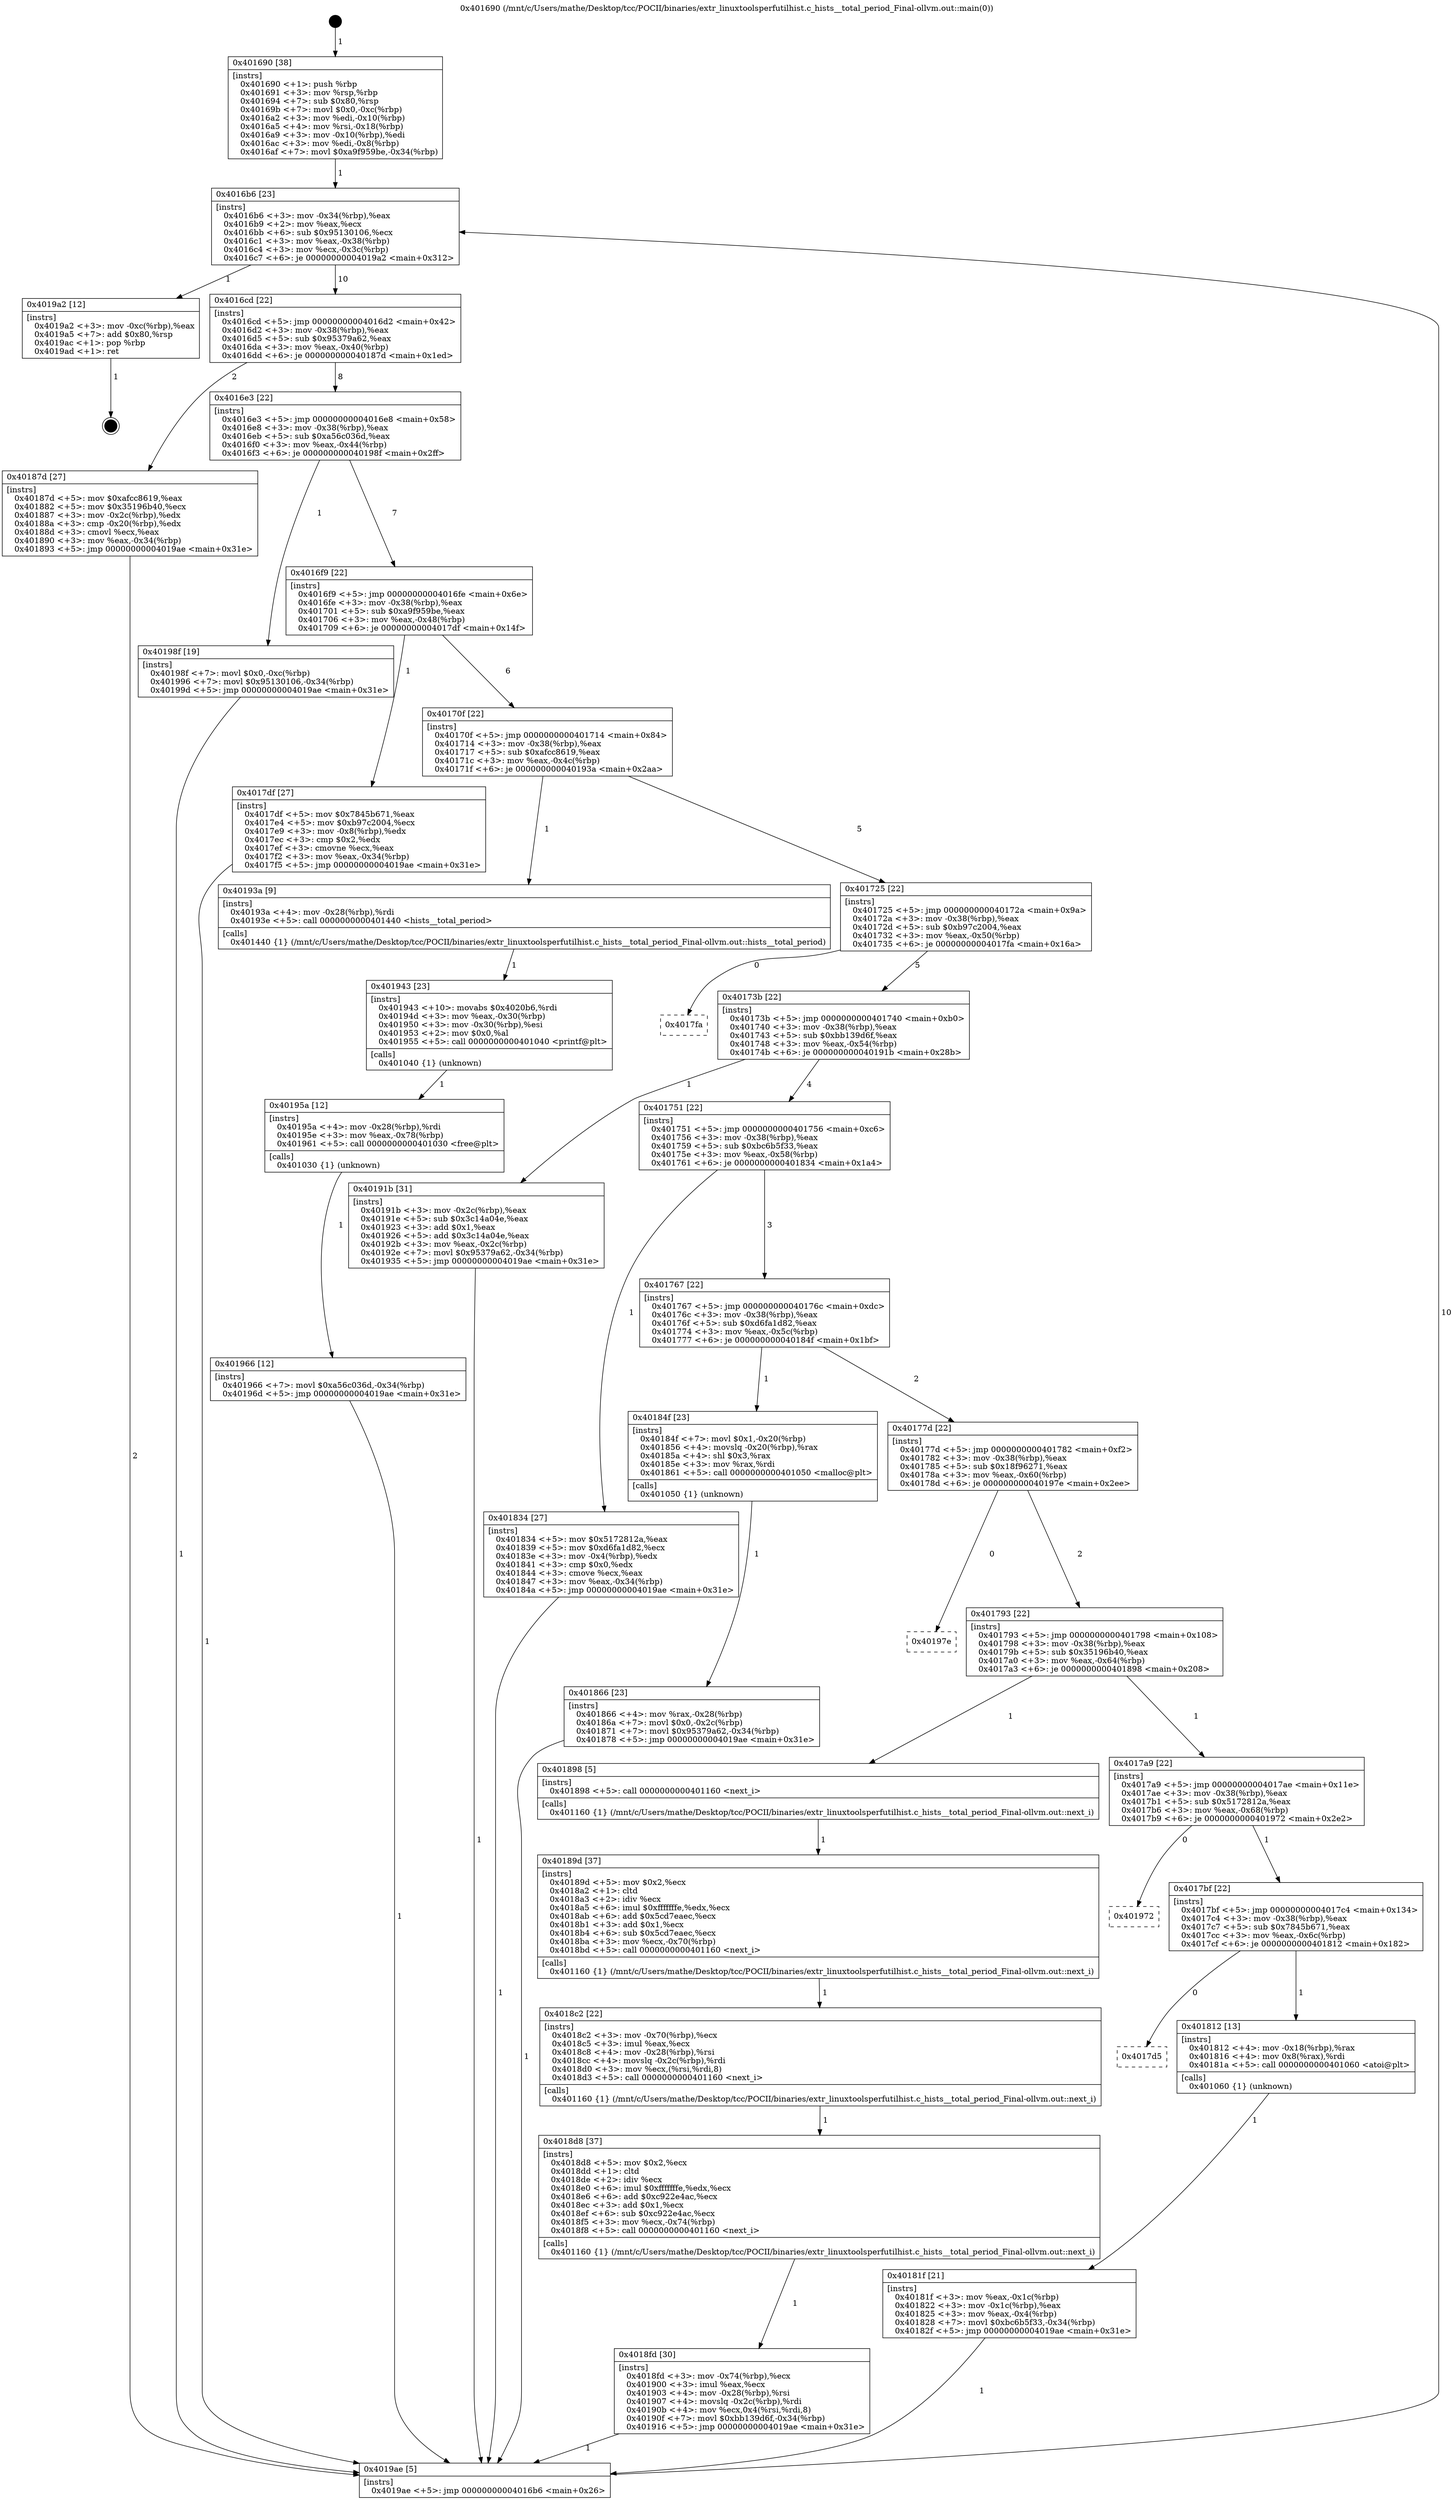 digraph "0x401690" {
  label = "0x401690 (/mnt/c/Users/mathe/Desktop/tcc/POCII/binaries/extr_linuxtoolsperfutilhist.c_hists__total_period_Final-ollvm.out::main(0))"
  labelloc = "t"
  node[shape=record]

  Entry [label="",width=0.3,height=0.3,shape=circle,fillcolor=black,style=filled]
  "0x4016b6" [label="{
     0x4016b6 [23]\l
     | [instrs]\l
     &nbsp;&nbsp;0x4016b6 \<+3\>: mov -0x34(%rbp),%eax\l
     &nbsp;&nbsp;0x4016b9 \<+2\>: mov %eax,%ecx\l
     &nbsp;&nbsp;0x4016bb \<+6\>: sub $0x95130106,%ecx\l
     &nbsp;&nbsp;0x4016c1 \<+3\>: mov %eax,-0x38(%rbp)\l
     &nbsp;&nbsp;0x4016c4 \<+3\>: mov %ecx,-0x3c(%rbp)\l
     &nbsp;&nbsp;0x4016c7 \<+6\>: je 00000000004019a2 \<main+0x312\>\l
  }"]
  "0x4019a2" [label="{
     0x4019a2 [12]\l
     | [instrs]\l
     &nbsp;&nbsp;0x4019a2 \<+3\>: mov -0xc(%rbp),%eax\l
     &nbsp;&nbsp;0x4019a5 \<+7\>: add $0x80,%rsp\l
     &nbsp;&nbsp;0x4019ac \<+1\>: pop %rbp\l
     &nbsp;&nbsp;0x4019ad \<+1\>: ret\l
  }"]
  "0x4016cd" [label="{
     0x4016cd [22]\l
     | [instrs]\l
     &nbsp;&nbsp;0x4016cd \<+5\>: jmp 00000000004016d2 \<main+0x42\>\l
     &nbsp;&nbsp;0x4016d2 \<+3\>: mov -0x38(%rbp),%eax\l
     &nbsp;&nbsp;0x4016d5 \<+5\>: sub $0x95379a62,%eax\l
     &nbsp;&nbsp;0x4016da \<+3\>: mov %eax,-0x40(%rbp)\l
     &nbsp;&nbsp;0x4016dd \<+6\>: je 000000000040187d \<main+0x1ed\>\l
  }"]
  Exit [label="",width=0.3,height=0.3,shape=circle,fillcolor=black,style=filled,peripheries=2]
  "0x40187d" [label="{
     0x40187d [27]\l
     | [instrs]\l
     &nbsp;&nbsp;0x40187d \<+5\>: mov $0xafcc8619,%eax\l
     &nbsp;&nbsp;0x401882 \<+5\>: mov $0x35196b40,%ecx\l
     &nbsp;&nbsp;0x401887 \<+3\>: mov -0x2c(%rbp),%edx\l
     &nbsp;&nbsp;0x40188a \<+3\>: cmp -0x20(%rbp),%edx\l
     &nbsp;&nbsp;0x40188d \<+3\>: cmovl %ecx,%eax\l
     &nbsp;&nbsp;0x401890 \<+3\>: mov %eax,-0x34(%rbp)\l
     &nbsp;&nbsp;0x401893 \<+5\>: jmp 00000000004019ae \<main+0x31e\>\l
  }"]
  "0x4016e3" [label="{
     0x4016e3 [22]\l
     | [instrs]\l
     &nbsp;&nbsp;0x4016e3 \<+5\>: jmp 00000000004016e8 \<main+0x58\>\l
     &nbsp;&nbsp;0x4016e8 \<+3\>: mov -0x38(%rbp),%eax\l
     &nbsp;&nbsp;0x4016eb \<+5\>: sub $0xa56c036d,%eax\l
     &nbsp;&nbsp;0x4016f0 \<+3\>: mov %eax,-0x44(%rbp)\l
     &nbsp;&nbsp;0x4016f3 \<+6\>: je 000000000040198f \<main+0x2ff\>\l
  }"]
  "0x401966" [label="{
     0x401966 [12]\l
     | [instrs]\l
     &nbsp;&nbsp;0x401966 \<+7\>: movl $0xa56c036d,-0x34(%rbp)\l
     &nbsp;&nbsp;0x40196d \<+5\>: jmp 00000000004019ae \<main+0x31e\>\l
  }"]
  "0x40198f" [label="{
     0x40198f [19]\l
     | [instrs]\l
     &nbsp;&nbsp;0x40198f \<+7\>: movl $0x0,-0xc(%rbp)\l
     &nbsp;&nbsp;0x401996 \<+7\>: movl $0x95130106,-0x34(%rbp)\l
     &nbsp;&nbsp;0x40199d \<+5\>: jmp 00000000004019ae \<main+0x31e\>\l
  }"]
  "0x4016f9" [label="{
     0x4016f9 [22]\l
     | [instrs]\l
     &nbsp;&nbsp;0x4016f9 \<+5\>: jmp 00000000004016fe \<main+0x6e\>\l
     &nbsp;&nbsp;0x4016fe \<+3\>: mov -0x38(%rbp),%eax\l
     &nbsp;&nbsp;0x401701 \<+5\>: sub $0xa9f959be,%eax\l
     &nbsp;&nbsp;0x401706 \<+3\>: mov %eax,-0x48(%rbp)\l
     &nbsp;&nbsp;0x401709 \<+6\>: je 00000000004017df \<main+0x14f\>\l
  }"]
  "0x40195a" [label="{
     0x40195a [12]\l
     | [instrs]\l
     &nbsp;&nbsp;0x40195a \<+4\>: mov -0x28(%rbp),%rdi\l
     &nbsp;&nbsp;0x40195e \<+3\>: mov %eax,-0x78(%rbp)\l
     &nbsp;&nbsp;0x401961 \<+5\>: call 0000000000401030 \<free@plt\>\l
     | [calls]\l
     &nbsp;&nbsp;0x401030 \{1\} (unknown)\l
  }"]
  "0x4017df" [label="{
     0x4017df [27]\l
     | [instrs]\l
     &nbsp;&nbsp;0x4017df \<+5\>: mov $0x7845b671,%eax\l
     &nbsp;&nbsp;0x4017e4 \<+5\>: mov $0xb97c2004,%ecx\l
     &nbsp;&nbsp;0x4017e9 \<+3\>: mov -0x8(%rbp),%edx\l
     &nbsp;&nbsp;0x4017ec \<+3\>: cmp $0x2,%edx\l
     &nbsp;&nbsp;0x4017ef \<+3\>: cmovne %ecx,%eax\l
     &nbsp;&nbsp;0x4017f2 \<+3\>: mov %eax,-0x34(%rbp)\l
     &nbsp;&nbsp;0x4017f5 \<+5\>: jmp 00000000004019ae \<main+0x31e\>\l
  }"]
  "0x40170f" [label="{
     0x40170f [22]\l
     | [instrs]\l
     &nbsp;&nbsp;0x40170f \<+5\>: jmp 0000000000401714 \<main+0x84\>\l
     &nbsp;&nbsp;0x401714 \<+3\>: mov -0x38(%rbp),%eax\l
     &nbsp;&nbsp;0x401717 \<+5\>: sub $0xafcc8619,%eax\l
     &nbsp;&nbsp;0x40171c \<+3\>: mov %eax,-0x4c(%rbp)\l
     &nbsp;&nbsp;0x40171f \<+6\>: je 000000000040193a \<main+0x2aa\>\l
  }"]
  "0x4019ae" [label="{
     0x4019ae [5]\l
     | [instrs]\l
     &nbsp;&nbsp;0x4019ae \<+5\>: jmp 00000000004016b6 \<main+0x26\>\l
  }"]
  "0x401690" [label="{
     0x401690 [38]\l
     | [instrs]\l
     &nbsp;&nbsp;0x401690 \<+1\>: push %rbp\l
     &nbsp;&nbsp;0x401691 \<+3\>: mov %rsp,%rbp\l
     &nbsp;&nbsp;0x401694 \<+7\>: sub $0x80,%rsp\l
     &nbsp;&nbsp;0x40169b \<+7\>: movl $0x0,-0xc(%rbp)\l
     &nbsp;&nbsp;0x4016a2 \<+3\>: mov %edi,-0x10(%rbp)\l
     &nbsp;&nbsp;0x4016a5 \<+4\>: mov %rsi,-0x18(%rbp)\l
     &nbsp;&nbsp;0x4016a9 \<+3\>: mov -0x10(%rbp),%edi\l
     &nbsp;&nbsp;0x4016ac \<+3\>: mov %edi,-0x8(%rbp)\l
     &nbsp;&nbsp;0x4016af \<+7\>: movl $0xa9f959be,-0x34(%rbp)\l
  }"]
  "0x401943" [label="{
     0x401943 [23]\l
     | [instrs]\l
     &nbsp;&nbsp;0x401943 \<+10\>: movabs $0x4020b6,%rdi\l
     &nbsp;&nbsp;0x40194d \<+3\>: mov %eax,-0x30(%rbp)\l
     &nbsp;&nbsp;0x401950 \<+3\>: mov -0x30(%rbp),%esi\l
     &nbsp;&nbsp;0x401953 \<+2\>: mov $0x0,%al\l
     &nbsp;&nbsp;0x401955 \<+5\>: call 0000000000401040 \<printf@plt\>\l
     | [calls]\l
     &nbsp;&nbsp;0x401040 \{1\} (unknown)\l
  }"]
  "0x40193a" [label="{
     0x40193a [9]\l
     | [instrs]\l
     &nbsp;&nbsp;0x40193a \<+4\>: mov -0x28(%rbp),%rdi\l
     &nbsp;&nbsp;0x40193e \<+5\>: call 0000000000401440 \<hists__total_period\>\l
     | [calls]\l
     &nbsp;&nbsp;0x401440 \{1\} (/mnt/c/Users/mathe/Desktop/tcc/POCII/binaries/extr_linuxtoolsperfutilhist.c_hists__total_period_Final-ollvm.out::hists__total_period)\l
  }"]
  "0x401725" [label="{
     0x401725 [22]\l
     | [instrs]\l
     &nbsp;&nbsp;0x401725 \<+5\>: jmp 000000000040172a \<main+0x9a\>\l
     &nbsp;&nbsp;0x40172a \<+3\>: mov -0x38(%rbp),%eax\l
     &nbsp;&nbsp;0x40172d \<+5\>: sub $0xb97c2004,%eax\l
     &nbsp;&nbsp;0x401732 \<+3\>: mov %eax,-0x50(%rbp)\l
     &nbsp;&nbsp;0x401735 \<+6\>: je 00000000004017fa \<main+0x16a\>\l
  }"]
  "0x4018fd" [label="{
     0x4018fd [30]\l
     | [instrs]\l
     &nbsp;&nbsp;0x4018fd \<+3\>: mov -0x74(%rbp),%ecx\l
     &nbsp;&nbsp;0x401900 \<+3\>: imul %eax,%ecx\l
     &nbsp;&nbsp;0x401903 \<+4\>: mov -0x28(%rbp),%rsi\l
     &nbsp;&nbsp;0x401907 \<+4\>: movslq -0x2c(%rbp),%rdi\l
     &nbsp;&nbsp;0x40190b \<+4\>: mov %ecx,0x4(%rsi,%rdi,8)\l
     &nbsp;&nbsp;0x40190f \<+7\>: movl $0xbb139d6f,-0x34(%rbp)\l
     &nbsp;&nbsp;0x401916 \<+5\>: jmp 00000000004019ae \<main+0x31e\>\l
  }"]
  "0x4017fa" [label="{
     0x4017fa\l
  }", style=dashed]
  "0x40173b" [label="{
     0x40173b [22]\l
     | [instrs]\l
     &nbsp;&nbsp;0x40173b \<+5\>: jmp 0000000000401740 \<main+0xb0\>\l
     &nbsp;&nbsp;0x401740 \<+3\>: mov -0x38(%rbp),%eax\l
     &nbsp;&nbsp;0x401743 \<+5\>: sub $0xbb139d6f,%eax\l
     &nbsp;&nbsp;0x401748 \<+3\>: mov %eax,-0x54(%rbp)\l
     &nbsp;&nbsp;0x40174b \<+6\>: je 000000000040191b \<main+0x28b\>\l
  }"]
  "0x4018d8" [label="{
     0x4018d8 [37]\l
     | [instrs]\l
     &nbsp;&nbsp;0x4018d8 \<+5\>: mov $0x2,%ecx\l
     &nbsp;&nbsp;0x4018dd \<+1\>: cltd\l
     &nbsp;&nbsp;0x4018de \<+2\>: idiv %ecx\l
     &nbsp;&nbsp;0x4018e0 \<+6\>: imul $0xfffffffe,%edx,%ecx\l
     &nbsp;&nbsp;0x4018e6 \<+6\>: add $0xc922e4ac,%ecx\l
     &nbsp;&nbsp;0x4018ec \<+3\>: add $0x1,%ecx\l
     &nbsp;&nbsp;0x4018ef \<+6\>: sub $0xc922e4ac,%ecx\l
     &nbsp;&nbsp;0x4018f5 \<+3\>: mov %ecx,-0x74(%rbp)\l
     &nbsp;&nbsp;0x4018f8 \<+5\>: call 0000000000401160 \<next_i\>\l
     | [calls]\l
     &nbsp;&nbsp;0x401160 \{1\} (/mnt/c/Users/mathe/Desktop/tcc/POCII/binaries/extr_linuxtoolsperfutilhist.c_hists__total_period_Final-ollvm.out::next_i)\l
  }"]
  "0x40191b" [label="{
     0x40191b [31]\l
     | [instrs]\l
     &nbsp;&nbsp;0x40191b \<+3\>: mov -0x2c(%rbp),%eax\l
     &nbsp;&nbsp;0x40191e \<+5\>: sub $0x3c14a04e,%eax\l
     &nbsp;&nbsp;0x401923 \<+3\>: add $0x1,%eax\l
     &nbsp;&nbsp;0x401926 \<+5\>: add $0x3c14a04e,%eax\l
     &nbsp;&nbsp;0x40192b \<+3\>: mov %eax,-0x2c(%rbp)\l
     &nbsp;&nbsp;0x40192e \<+7\>: movl $0x95379a62,-0x34(%rbp)\l
     &nbsp;&nbsp;0x401935 \<+5\>: jmp 00000000004019ae \<main+0x31e\>\l
  }"]
  "0x401751" [label="{
     0x401751 [22]\l
     | [instrs]\l
     &nbsp;&nbsp;0x401751 \<+5\>: jmp 0000000000401756 \<main+0xc6\>\l
     &nbsp;&nbsp;0x401756 \<+3\>: mov -0x38(%rbp),%eax\l
     &nbsp;&nbsp;0x401759 \<+5\>: sub $0xbc6b5f33,%eax\l
     &nbsp;&nbsp;0x40175e \<+3\>: mov %eax,-0x58(%rbp)\l
     &nbsp;&nbsp;0x401761 \<+6\>: je 0000000000401834 \<main+0x1a4\>\l
  }"]
  "0x4018c2" [label="{
     0x4018c2 [22]\l
     | [instrs]\l
     &nbsp;&nbsp;0x4018c2 \<+3\>: mov -0x70(%rbp),%ecx\l
     &nbsp;&nbsp;0x4018c5 \<+3\>: imul %eax,%ecx\l
     &nbsp;&nbsp;0x4018c8 \<+4\>: mov -0x28(%rbp),%rsi\l
     &nbsp;&nbsp;0x4018cc \<+4\>: movslq -0x2c(%rbp),%rdi\l
     &nbsp;&nbsp;0x4018d0 \<+3\>: mov %ecx,(%rsi,%rdi,8)\l
     &nbsp;&nbsp;0x4018d3 \<+5\>: call 0000000000401160 \<next_i\>\l
     | [calls]\l
     &nbsp;&nbsp;0x401160 \{1\} (/mnt/c/Users/mathe/Desktop/tcc/POCII/binaries/extr_linuxtoolsperfutilhist.c_hists__total_period_Final-ollvm.out::next_i)\l
  }"]
  "0x401834" [label="{
     0x401834 [27]\l
     | [instrs]\l
     &nbsp;&nbsp;0x401834 \<+5\>: mov $0x5172812a,%eax\l
     &nbsp;&nbsp;0x401839 \<+5\>: mov $0xd6fa1d82,%ecx\l
     &nbsp;&nbsp;0x40183e \<+3\>: mov -0x4(%rbp),%edx\l
     &nbsp;&nbsp;0x401841 \<+3\>: cmp $0x0,%edx\l
     &nbsp;&nbsp;0x401844 \<+3\>: cmove %ecx,%eax\l
     &nbsp;&nbsp;0x401847 \<+3\>: mov %eax,-0x34(%rbp)\l
     &nbsp;&nbsp;0x40184a \<+5\>: jmp 00000000004019ae \<main+0x31e\>\l
  }"]
  "0x401767" [label="{
     0x401767 [22]\l
     | [instrs]\l
     &nbsp;&nbsp;0x401767 \<+5\>: jmp 000000000040176c \<main+0xdc\>\l
     &nbsp;&nbsp;0x40176c \<+3\>: mov -0x38(%rbp),%eax\l
     &nbsp;&nbsp;0x40176f \<+5\>: sub $0xd6fa1d82,%eax\l
     &nbsp;&nbsp;0x401774 \<+3\>: mov %eax,-0x5c(%rbp)\l
     &nbsp;&nbsp;0x401777 \<+6\>: je 000000000040184f \<main+0x1bf\>\l
  }"]
  "0x40189d" [label="{
     0x40189d [37]\l
     | [instrs]\l
     &nbsp;&nbsp;0x40189d \<+5\>: mov $0x2,%ecx\l
     &nbsp;&nbsp;0x4018a2 \<+1\>: cltd\l
     &nbsp;&nbsp;0x4018a3 \<+2\>: idiv %ecx\l
     &nbsp;&nbsp;0x4018a5 \<+6\>: imul $0xfffffffe,%edx,%ecx\l
     &nbsp;&nbsp;0x4018ab \<+6\>: add $0x5cd7eaec,%ecx\l
     &nbsp;&nbsp;0x4018b1 \<+3\>: add $0x1,%ecx\l
     &nbsp;&nbsp;0x4018b4 \<+6\>: sub $0x5cd7eaec,%ecx\l
     &nbsp;&nbsp;0x4018ba \<+3\>: mov %ecx,-0x70(%rbp)\l
     &nbsp;&nbsp;0x4018bd \<+5\>: call 0000000000401160 \<next_i\>\l
     | [calls]\l
     &nbsp;&nbsp;0x401160 \{1\} (/mnt/c/Users/mathe/Desktop/tcc/POCII/binaries/extr_linuxtoolsperfutilhist.c_hists__total_period_Final-ollvm.out::next_i)\l
  }"]
  "0x40184f" [label="{
     0x40184f [23]\l
     | [instrs]\l
     &nbsp;&nbsp;0x40184f \<+7\>: movl $0x1,-0x20(%rbp)\l
     &nbsp;&nbsp;0x401856 \<+4\>: movslq -0x20(%rbp),%rax\l
     &nbsp;&nbsp;0x40185a \<+4\>: shl $0x3,%rax\l
     &nbsp;&nbsp;0x40185e \<+3\>: mov %rax,%rdi\l
     &nbsp;&nbsp;0x401861 \<+5\>: call 0000000000401050 \<malloc@plt\>\l
     | [calls]\l
     &nbsp;&nbsp;0x401050 \{1\} (unknown)\l
  }"]
  "0x40177d" [label="{
     0x40177d [22]\l
     | [instrs]\l
     &nbsp;&nbsp;0x40177d \<+5\>: jmp 0000000000401782 \<main+0xf2\>\l
     &nbsp;&nbsp;0x401782 \<+3\>: mov -0x38(%rbp),%eax\l
     &nbsp;&nbsp;0x401785 \<+5\>: sub $0x18f96271,%eax\l
     &nbsp;&nbsp;0x40178a \<+3\>: mov %eax,-0x60(%rbp)\l
     &nbsp;&nbsp;0x40178d \<+6\>: je 000000000040197e \<main+0x2ee\>\l
  }"]
  "0x401866" [label="{
     0x401866 [23]\l
     | [instrs]\l
     &nbsp;&nbsp;0x401866 \<+4\>: mov %rax,-0x28(%rbp)\l
     &nbsp;&nbsp;0x40186a \<+7\>: movl $0x0,-0x2c(%rbp)\l
     &nbsp;&nbsp;0x401871 \<+7\>: movl $0x95379a62,-0x34(%rbp)\l
     &nbsp;&nbsp;0x401878 \<+5\>: jmp 00000000004019ae \<main+0x31e\>\l
  }"]
  "0x40197e" [label="{
     0x40197e\l
  }", style=dashed]
  "0x401793" [label="{
     0x401793 [22]\l
     | [instrs]\l
     &nbsp;&nbsp;0x401793 \<+5\>: jmp 0000000000401798 \<main+0x108\>\l
     &nbsp;&nbsp;0x401798 \<+3\>: mov -0x38(%rbp),%eax\l
     &nbsp;&nbsp;0x40179b \<+5\>: sub $0x35196b40,%eax\l
     &nbsp;&nbsp;0x4017a0 \<+3\>: mov %eax,-0x64(%rbp)\l
     &nbsp;&nbsp;0x4017a3 \<+6\>: je 0000000000401898 \<main+0x208\>\l
  }"]
  "0x40181f" [label="{
     0x40181f [21]\l
     | [instrs]\l
     &nbsp;&nbsp;0x40181f \<+3\>: mov %eax,-0x1c(%rbp)\l
     &nbsp;&nbsp;0x401822 \<+3\>: mov -0x1c(%rbp),%eax\l
     &nbsp;&nbsp;0x401825 \<+3\>: mov %eax,-0x4(%rbp)\l
     &nbsp;&nbsp;0x401828 \<+7\>: movl $0xbc6b5f33,-0x34(%rbp)\l
     &nbsp;&nbsp;0x40182f \<+5\>: jmp 00000000004019ae \<main+0x31e\>\l
  }"]
  "0x401898" [label="{
     0x401898 [5]\l
     | [instrs]\l
     &nbsp;&nbsp;0x401898 \<+5\>: call 0000000000401160 \<next_i\>\l
     | [calls]\l
     &nbsp;&nbsp;0x401160 \{1\} (/mnt/c/Users/mathe/Desktop/tcc/POCII/binaries/extr_linuxtoolsperfutilhist.c_hists__total_period_Final-ollvm.out::next_i)\l
  }"]
  "0x4017a9" [label="{
     0x4017a9 [22]\l
     | [instrs]\l
     &nbsp;&nbsp;0x4017a9 \<+5\>: jmp 00000000004017ae \<main+0x11e\>\l
     &nbsp;&nbsp;0x4017ae \<+3\>: mov -0x38(%rbp),%eax\l
     &nbsp;&nbsp;0x4017b1 \<+5\>: sub $0x5172812a,%eax\l
     &nbsp;&nbsp;0x4017b6 \<+3\>: mov %eax,-0x68(%rbp)\l
     &nbsp;&nbsp;0x4017b9 \<+6\>: je 0000000000401972 \<main+0x2e2\>\l
  }"]
  "0x4017d5" [label="{
     0x4017d5\l
  }", style=dashed]
  "0x401972" [label="{
     0x401972\l
  }", style=dashed]
  "0x4017bf" [label="{
     0x4017bf [22]\l
     | [instrs]\l
     &nbsp;&nbsp;0x4017bf \<+5\>: jmp 00000000004017c4 \<main+0x134\>\l
     &nbsp;&nbsp;0x4017c4 \<+3\>: mov -0x38(%rbp),%eax\l
     &nbsp;&nbsp;0x4017c7 \<+5\>: sub $0x7845b671,%eax\l
     &nbsp;&nbsp;0x4017cc \<+3\>: mov %eax,-0x6c(%rbp)\l
     &nbsp;&nbsp;0x4017cf \<+6\>: je 0000000000401812 \<main+0x182\>\l
  }"]
  "0x401812" [label="{
     0x401812 [13]\l
     | [instrs]\l
     &nbsp;&nbsp;0x401812 \<+4\>: mov -0x18(%rbp),%rax\l
     &nbsp;&nbsp;0x401816 \<+4\>: mov 0x8(%rax),%rdi\l
     &nbsp;&nbsp;0x40181a \<+5\>: call 0000000000401060 \<atoi@plt\>\l
     | [calls]\l
     &nbsp;&nbsp;0x401060 \{1\} (unknown)\l
  }"]
  Entry -> "0x401690" [label=" 1"]
  "0x4016b6" -> "0x4019a2" [label=" 1"]
  "0x4016b6" -> "0x4016cd" [label=" 10"]
  "0x4019a2" -> Exit [label=" 1"]
  "0x4016cd" -> "0x40187d" [label=" 2"]
  "0x4016cd" -> "0x4016e3" [label=" 8"]
  "0x40198f" -> "0x4019ae" [label=" 1"]
  "0x4016e3" -> "0x40198f" [label=" 1"]
  "0x4016e3" -> "0x4016f9" [label=" 7"]
  "0x401966" -> "0x4019ae" [label=" 1"]
  "0x4016f9" -> "0x4017df" [label=" 1"]
  "0x4016f9" -> "0x40170f" [label=" 6"]
  "0x4017df" -> "0x4019ae" [label=" 1"]
  "0x401690" -> "0x4016b6" [label=" 1"]
  "0x4019ae" -> "0x4016b6" [label=" 10"]
  "0x40195a" -> "0x401966" [label=" 1"]
  "0x40170f" -> "0x40193a" [label=" 1"]
  "0x40170f" -> "0x401725" [label=" 5"]
  "0x401943" -> "0x40195a" [label=" 1"]
  "0x401725" -> "0x4017fa" [label=" 0"]
  "0x401725" -> "0x40173b" [label=" 5"]
  "0x40193a" -> "0x401943" [label=" 1"]
  "0x40173b" -> "0x40191b" [label=" 1"]
  "0x40173b" -> "0x401751" [label=" 4"]
  "0x40191b" -> "0x4019ae" [label=" 1"]
  "0x401751" -> "0x401834" [label=" 1"]
  "0x401751" -> "0x401767" [label=" 3"]
  "0x4018fd" -> "0x4019ae" [label=" 1"]
  "0x401767" -> "0x40184f" [label=" 1"]
  "0x401767" -> "0x40177d" [label=" 2"]
  "0x4018d8" -> "0x4018fd" [label=" 1"]
  "0x40177d" -> "0x40197e" [label=" 0"]
  "0x40177d" -> "0x401793" [label=" 2"]
  "0x4018c2" -> "0x4018d8" [label=" 1"]
  "0x401793" -> "0x401898" [label=" 1"]
  "0x401793" -> "0x4017a9" [label=" 1"]
  "0x40189d" -> "0x4018c2" [label=" 1"]
  "0x4017a9" -> "0x401972" [label=" 0"]
  "0x4017a9" -> "0x4017bf" [label=" 1"]
  "0x401898" -> "0x40189d" [label=" 1"]
  "0x4017bf" -> "0x401812" [label=" 1"]
  "0x4017bf" -> "0x4017d5" [label=" 0"]
  "0x401812" -> "0x40181f" [label=" 1"]
  "0x40181f" -> "0x4019ae" [label=" 1"]
  "0x401834" -> "0x4019ae" [label=" 1"]
  "0x40184f" -> "0x401866" [label=" 1"]
  "0x401866" -> "0x4019ae" [label=" 1"]
  "0x40187d" -> "0x4019ae" [label=" 2"]
}
